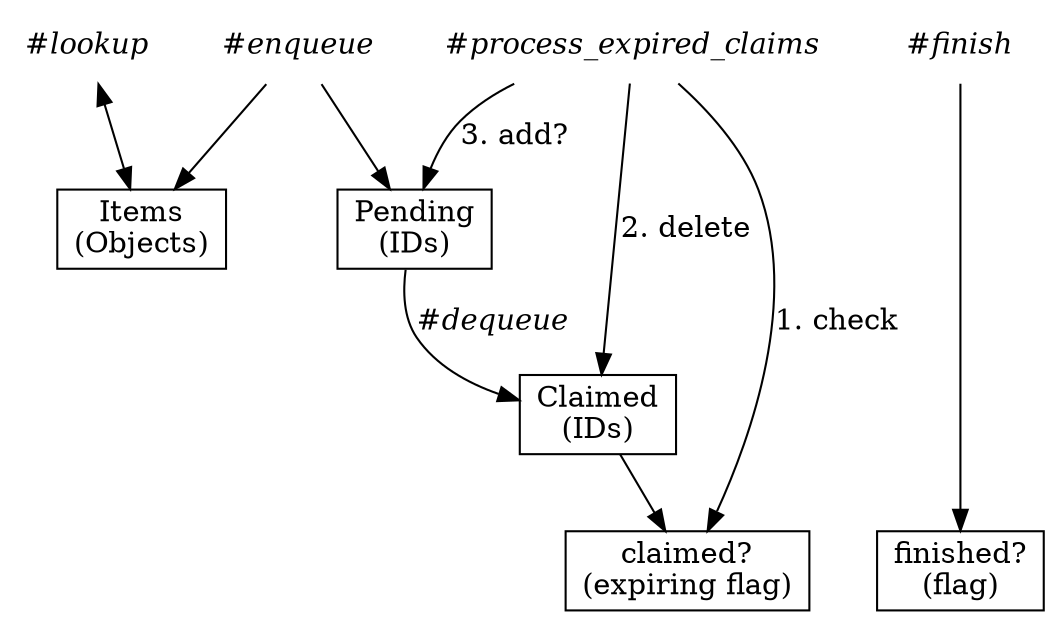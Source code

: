 digraph architecture {
  # label="Stubborn Queue"
  # labelloc="top"

  items [label="Items\n(Objects)",shape=box]
  pending [label="Pending\n(IDs)",shape=box]
  claimed_flag [label="claimed?\n(expiring flag)",shape=box]
  claimed_list [label="Claimed\n(IDs)",shape=box]
  enqueue [label="#enqueue",shape=none,fontname="Times-Italic"]
  lookup [label="#lookup",shape=none,fontname="Times-Italic"]
  process [label="#process_expired_claims",shape=none,fontname="Times-Italic"]
  finish [label="#finish",shape=none,fontname="Times-Italic"]
  finished_flag [label="finished?\n(flag)",shape=box]

  enqueue->items
  enqueue->pending
  pending->claimed_list [label="#dequeue",fontname="Times-Italic"]
  claimed_list->claimed_flag
  lookup->items [dir="both"]
  process->claimed_flag [label="1. check"]
  process->claimed_list [label="2. delete"]
  process->pending [label="3. add?"]
  finish->finished_flag

  { rank=same; enqueue lookup process finish }
  { rank=same; finished_flag claimed_flag }
}
